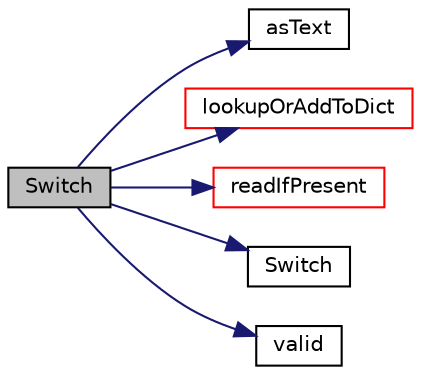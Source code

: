 digraph "Switch"
{
  bgcolor="transparent";
  edge [fontname="Helvetica",fontsize="10",labelfontname="Helvetica",labelfontsize="10"];
  node [fontname="Helvetica",fontsize="10",shape=record];
  rankdir="LR";
  Node1 [label="Switch",height=0.2,width=0.4,color="black", fillcolor="grey75", style="filled", fontcolor="black"];
  Node1 -> Node2 [color="midnightblue",fontsize="10",style="solid",fontname="Helvetica"];
  Node2 [label="asText",height=0.2,width=0.4,color="black",URL="$a02517.html#aea370e18b7c02df385e1b5cea7652812",tooltip="Return a text representation of the Switch. "];
  Node1 -> Node3 [color="midnightblue",fontsize="10",style="solid",fontname="Helvetica"];
  Node3 [label="lookupOrAddToDict",height=0.2,width=0.4,color="red",URL="$a02517.html#a24caaa26f9e0b5b65e0fac0bc0a63d62",tooltip="Construct from dictionary, supplying default value so that if the. "];
  Node1 -> Node4 [color="midnightblue",fontsize="10",style="solid",fontname="Helvetica"];
  Node4 [label="readIfPresent",height=0.2,width=0.4,color="red",URL="$a02517.html#a101c7f63d05fabd4b89a8bc13c415382",tooltip="Update the value of the Switch if it is found in the dictionary. "];
  Node1 -> Node5 [color="midnightblue",fontsize="10",style="solid",fontname="Helvetica"];
  Node5 [label="Switch",height=0.2,width=0.4,color="black",URL="$a02517.html#a9b73dddabda978f75b1470d0bb57f9cb",tooltip="Construct null as false. "];
  Node1 -> Node6 [color="midnightblue",fontsize="10",style="solid",fontname="Helvetica"];
  Node6 [label="valid",height=0.2,width=0.4,color="black",URL="$a02517.html#a8d985300b138b6c5556ab17ed4df3b38",tooltip="Return true if the Switch has a valid value. "];
}
